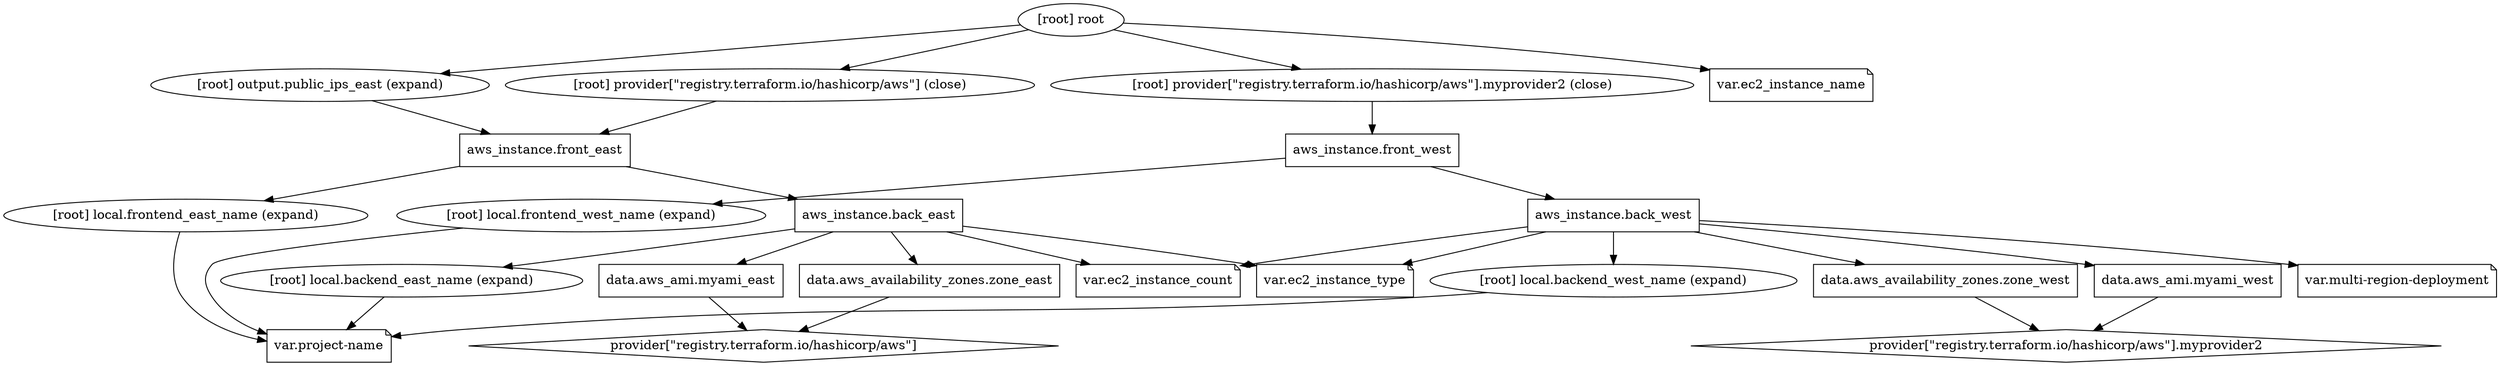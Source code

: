 digraph {
	compound = "true"
	newrank = "true"
	subgraph "root" {
		"[root] aws_instance.back_east (expand)" [label = "aws_instance.back_east", shape = "box"]
		"[root] aws_instance.back_west (expand)" [label = "aws_instance.back_west", shape = "box"]
		"[root] aws_instance.front_east (expand)" [label = "aws_instance.front_east", shape = "box"]
		"[root] aws_instance.front_west (expand)" [label = "aws_instance.front_west", shape = "box"]
		"[root] data.aws_ami.myami_east (expand)" [label = "data.aws_ami.myami_east", shape = "box"]
		"[root] data.aws_ami.myami_west (expand)" [label = "data.aws_ami.myami_west", shape = "box"]
		"[root] data.aws_availability_zones.zone_east (expand)" [label = "data.aws_availability_zones.zone_east", shape = "box"]
		"[root] data.aws_availability_zones.zone_west (expand)" [label = "data.aws_availability_zones.zone_west", shape = "box"]
		"[root] provider[\"registry.terraform.io/hashicorp/aws\"]" [label = "provider[\"registry.terraform.io/hashicorp/aws\"]", shape = "diamond"]
		"[root] provider[\"registry.terraform.io/hashicorp/aws\"].myprovider2" [label = "provider[\"registry.terraform.io/hashicorp/aws\"].myprovider2", shape = "diamond"]
		"[root] var.ec2_instance_count" [label = "var.ec2_instance_count", shape = "note"]
		"[root] var.ec2_instance_name" [label = "var.ec2_instance_name", shape = "note"]
		"[root] var.ec2_instance_type" [label = "var.ec2_instance_type", shape = "note"]
		"[root] var.multi-region-deployment" [label = "var.multi-region-deployment", shape = "note"]
		"[root] var.project-name" [label = "var.project-name", shape = "note"]
		"[root] aws_instance.back_east (expand)" -> "[root] data.aws_ami.myami_east (expand)"
		"[root] aws_instance.back_east (expand)" -> "[root] data.aws_availability_zones.zone_east (expand)"
		"[root] aws_instance.back_east (expand)" -> "[root] local.backend_east_name (expand)"
		"[root] aws_instance.back_east (expand)" -> "[root] var.ec2_instance_count"
		"[root] aws_instance.back_east (expand)" -> "[root] var.ec2_instance_type"
		"[root] aws_instance.back_west (expand)" -> "[root] data.aws_ami.myami_west (expand)"
		"[root] aws_instance.back_west (expand)" -> "[root] data.aws_availability_zones.zone_west (expand)"
		"[root] aws_instance.back_west (expand)" -> "[root] local.backend_west_name (expand)"
		"[root] aws_instance.back_west (expand)" -> "[root] var.ec2_instance_count"
		"[root] aws_instance.back_west (expand)" -> "[root] var.ec2_instance_type"
		"[root] aws_instance.back_west (expand)" -> "[root] var.multi-region-deployment"
		"[root] aws_instance.front_east (expand)" -> "[root] aws_instance.back_east (expand)"
		"[root] aws_instance.front_east (expand)" -> "[root] local.frontend_east_name (expand)"
		"[root] aws_instance.front_west (expand)" -> "[root] aws_instance.back_west (expand)"
		"[root] aws_instance.front_west (expand)" -> "[root] local.frontend_west_name (expand)"
		"[root] data.aws_ami.myami_east (expand)" -> "[root] provider[\"registry.terraform.io/hashicorp/aws\"]"
		"[root] data.aws_ami.myami_west (expand)" -> "[root] provider[\"registry.terraform.io/hashicorp/aws\"].myprovider2"
		"[root] data.aws_availability_zones.zone_east (expand)" -> "[root] provider[\"registry.terraform.io/hashicorp/aws\"]"
		"[root] data.aws_availability_zones.zone_west (expand)" -> "[root] provider[\"registry.terraform.io/hashicorp/aws\"].myprovider2"
		"[root] local.backend_east_name (expand)" -> "[root] var.project-name"
		"[root] local.backend_west_name (expand)" -> "[root] var.project-name"
		"[root] local.frontend_east_name (expand)" -> "[root] var.project-name"
		"[root] local.frontend_west_name (expand)" -> "[root] var.project-name"
		"[root] output.public_ips_east (expand)" -> "[root] aws_instance.front_east (expand)"
		"[root] provider[\"registry.terraform.io/hashicorp/aws\"] (close)" -> "[root] aws_instance.front_east (expand)"
		"[root] provider[\"registry.terraform.io/hashicorp/aws\"].myprovider2 (close)" -> "[root] aws_instance.front_west (expand)"
		"[root] root" -> "[root] output.public_ips_east (expand)"
		"[root] root" -> "[root] provider[\"registry.terraform.io/hashicorp/aws\"] (close)"
		"[root] root" -> "[root] provider[\"registry.terraform.io/hashicorp/aws\"].myprovider2 (close)"
		"[root] root" -> "[root] var.ec2_instance_name"
	}
}

